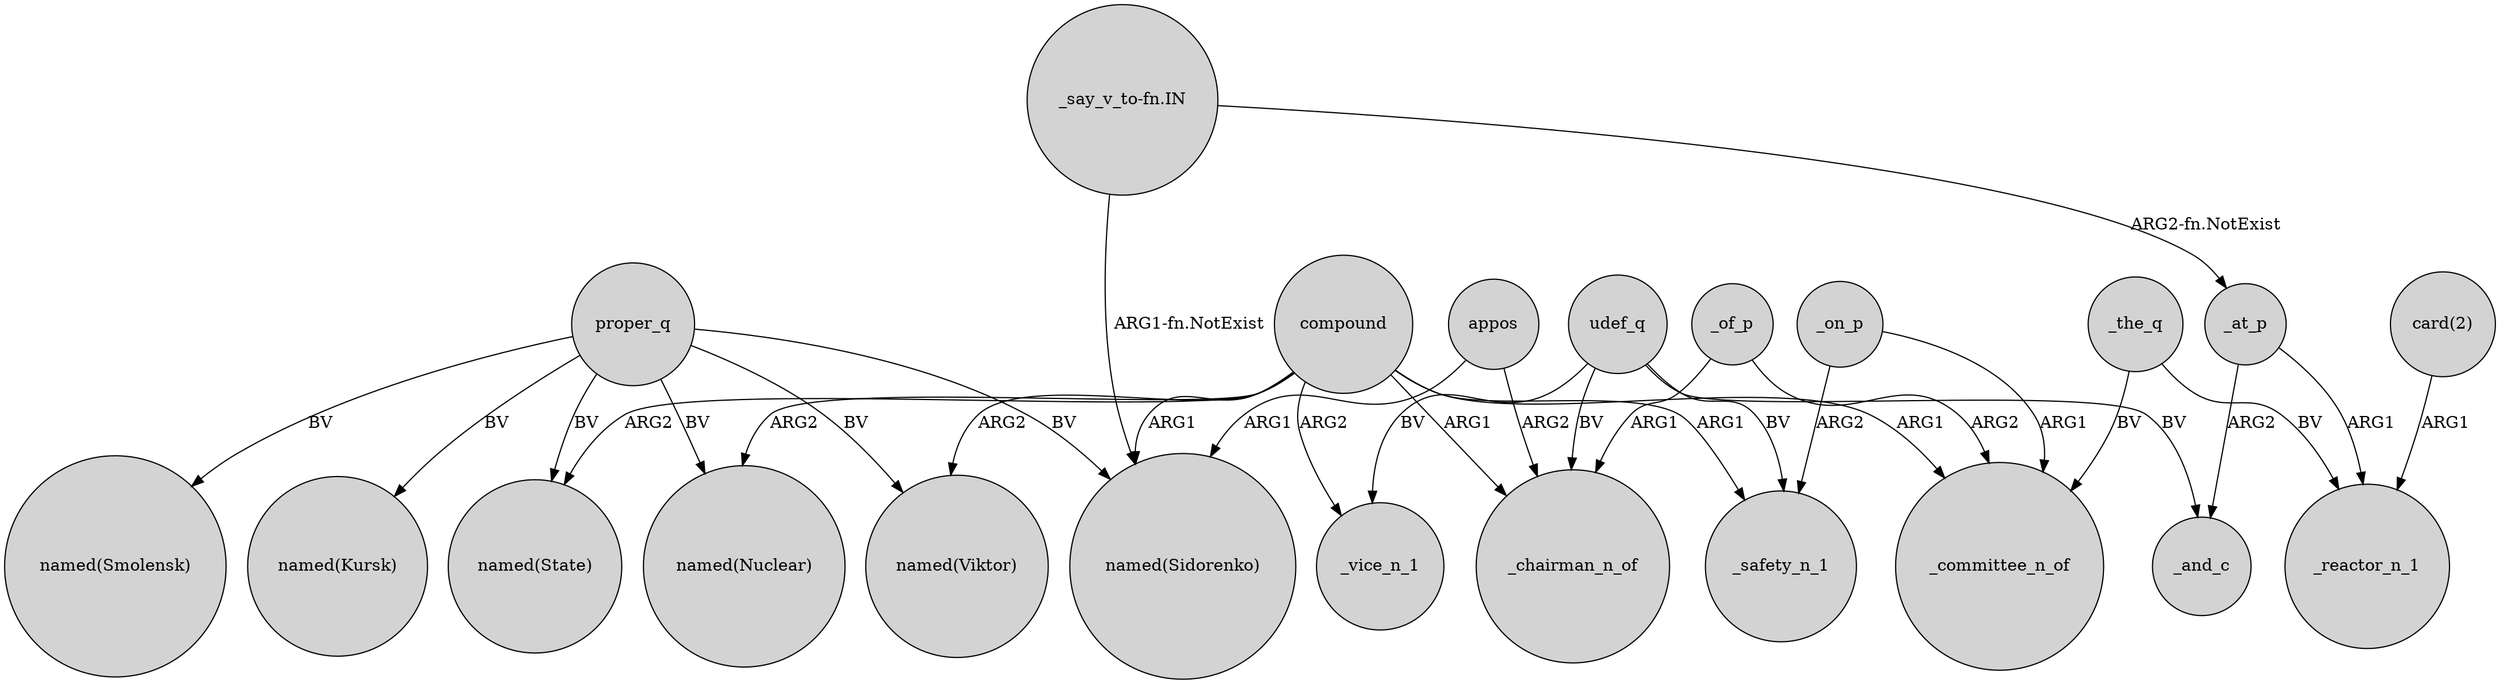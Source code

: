 digraph {
	node [shape=circle style=filled]
	compound -> "named(Sidorenko)" [label=ARG1]
	proper_q -> "named(Smolensk)" [label=BV]
	compound -> _vice_n_1 [label=ARG2]
	_on_p -> _committee_n_of [label=ARG1]
	_at_p -> _reactor_n_1 [label=ARG1]
	compound -> "named(Viktor)" [label=ARG2]
	proper_q -> "named(Kursk)" [label=BV]
	compound -> _safety_n_1 [label=ARG1]
	compound -> _chairman_n_of [label=ARG1]
	appos -> "named(Sidorenko)" [label=ARG1]
	"card(2)" -> _reactor_n_1 [label=ARG1]
	proper_q -> "named(Viktor)" [label=BV]
	_of_p -> _chairman_n_of [label=ARG1]
	_the_q -> _committee_n_of [label=BV]
	udef_q -> _vice_n_1 [label=BV]
	udef_q -> _chairman_n_of [label=BV]
	"_say_v_to-fn.IN" -> "named(Sidorenko)" [label="ARG1-fn.NotExist"]
	proper_q -> "named(Sidorenko)" [label=BV]
	compound -> "named(State)" [label=ARG2]
	appos -> _chairman_n_of [label=ARG2]
	compound -> "named(Nuclear)" [label=ARG2]
	_the_q -> _reactor_n_1 [label=BV]
	"_say_v_to-fn.IN" -> _at_p [label="ARG2-fn.NotExist"]
	proper_q -> "named(Nuclear)" [label=BV]
	udef_q -> _safety_n_1 [label=BV]
	proper_q -> "named(State)" [label=BV]
	compound -> _committee_n_of [label=ARG1]
	udef_q -> _and_c [label=BV]
	_of_p -> _committee_n_of [label=ARG2]
	_at_p -> _and_c [label=ARG2]
	_on_p -> _safety_n_1 [label=ARG2]
}
